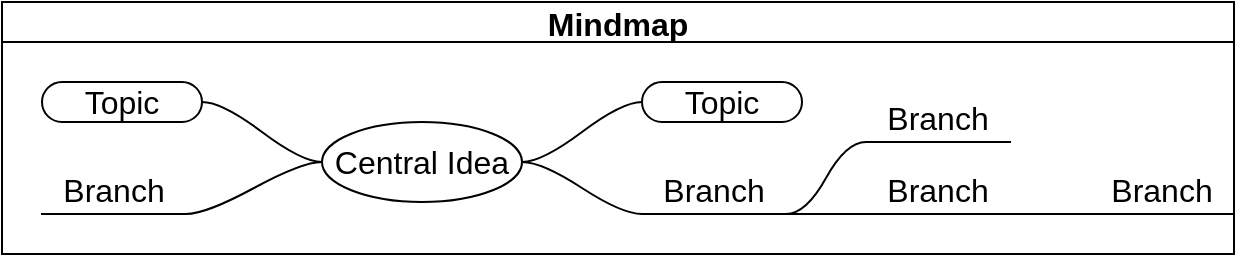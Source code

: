 <mxfile version="21.3.3" type="github">
  <diagram name="Page-1" id="5FS1pqAuRomtlN8CvkBf">
    <mxGraphModel dx="1288" dy="910" grid="1" gridSize="10" guides="1" tooltips="1" connect="1" arrows="1" fold="1" page="1" pageScale="1" pageWidth="850" pageHeight="1100" math="0" shadow="0">
      <root>
        <mxCell id="0" />
        <mxCell id="1" parent="0" />
        <mxCell id="cK-_uwuoxwfSaQwcO4mV-3" value="Mindmap" style="swimlane;startSize=20;horizontal=1;containerType=tree;fontSize=16;" vertex="1" parent="1">
          <mxGeometry x="130" y="230" width="616" height="126" as="geometry" />
        </mxCell>
        <mxCell id="cK-_uwuoxwfSaQwcO4mV-4" value="" style="edgeStyle=entityRelationEdgeStyle;startArrow=none;endArrow=none;segment=10;curved=1;sourcePerimeterSpacing=0;targetPerimeterSpacing=0;rounded=0;fontSize=12;startSize=8;endSize=8;" edge="1" parent="cK-_uwuoxwfSaQwcO4mV-3" source="cK-_uwuoxwfSaQwcO4mV-8" target="cK-_uwuoxwfSaQwcO4mV-9">
          <mxGeometry relative="1" as="geometry" />
        </mxCell>
        <mxCell id="cK-_uwuoxwfSaQwcO4mV-5" value="" style="edgeStyle=entityRelationEdgeStyle;startArrow=none;endArrow=none;segment=10;curved=1;sourcePerimeterSpacing=0;targetPerimeterSpacing=0;rounded=0;fontSize=12;startSize=8;endSize=8;" edge="1" parent="cK-_uwuoxwfSaQwcO4mV-3" source="cK-_uwuoxwfSaQwcO4mV-8" target="cK-_uwuoxwfSaQwcO4mV-10">
          <mxGeometry relative="1" as="geometry" />
        </mxCell>
        <mxCell id="cK-_uwuoxwfSaQwcO4mV-6" value="" style="edgeStyle=entityRelationEdgeStyle;startArrow=none;endArrow=none;segment=10;curved=1;sourcePerimeterSpacing=0;targetPerimeterSpacing=0;rounded=0;fontSize=12;startSize=8;endSize=8;" edge="1" parent="cK-_uwuoxwfSaQwcO4mV-3" source="cK-_uwuoxwfSaQwcO4mV-8" target="cK-_uwuoxwfSaQwcO4mV-11">
          <mxGeometry relative="1" as="geometry" />
        </mxCell>
        <mxCell id="cK-_uwuoxwfSaQwcO4mV-7" value="" style="edgeStyle=entityRelationEdgeStyle;startArrow=none;endArrow=none;segment=10;curved=1;sourcePerimeterSpacing=0;targetPerimeterSpacing=0;rounded=0;fontSize=12;startSize=8;endSize=8;" edge="1" parent="cK-_uwuoxwfSaQwcO4mV-3" source="cK-_uwuoxwfSaQwcO4mV-8" target="cK-_uwuoxwfSaQwcO4mV-12">
          <mxGeometry relative="1" as="geometry" />
        </mxCell>
        <mxCell id="cK-_uwuoxwfSaQwcO4mV-8" value="Central Idea" style="ellipse;whiteSpace=wrap;html=1;align=center;treeFolding=1;treeMoving=1;newEdgeStyle={&quot;edgeStyle&quot;:&quot;entityRelationEdgeStyle&quot;,&quot;startArrow&quot;:&quot;none&quot;,&quot;endArrow&quot;:&quot;none&quot;,&quot;segment&quot;:10,&quot;curved&quot;:1,&quot;sourcePerimeterSpacing&quot;:0,&quot;targetPerimeterSpacing&quot;:0};fontSize=16;" vertex="1" parent="cK-_uwuoxwfSaQwcO4mV-3">
          <mxGeometry x="160" y="60" width="100" height="40" as="geometry" />
        </mxCell>
        <mxCell id="cK-_uwuoxwfSaQwcO4mV-9" value="Topic" style="whiteSpace=wrap;html=1;rounded=1;arcSize=50;align=center;verticalAlign=middle;strokeWidth=1;autosize=1;spacing=4;treeFolding=1;treeMoving=1;newEdgeStyle={&quot;edgeStyle&quot;:&quot;entityRelationEdgeStyle&quot;,&quot;startArrow&quot;:&quot;none&quot;,&quot;endArrow&quot;:&quot;none&quot;,&quot;segment&quot;:10,&quot;curved&quot;:1,&quot;sourcePerimeterSpacing&quot;:0,&quot;targetPerimeterSpacing&quot;:0};fontSize=16;" vertex="1" parent="cK-_uwuoxwfSaQwcO4mV-3">
          <mxGeometry x="320" y="40" width="80" height="20" as="geometry" />
        </mxCell>
        <mxCell id="cK-_uwuoxwfSaQwcO4mV-10" value="Branch" style="whiteSpace=wrap;html=1;shape=partialRectangle;top=0;left=0;bottom=1;right=0;points=[[0,1],[1,1]];fillColor=none;align=center;verticalAlign=bottom;routingCenterY=0.5;snapToPoint=1;autosize=1;treeFolding=1;treeMoving=1;newEdgeStyle={&quot;edgeStyle&quot;:&quot;entityRelationEdgeStyle&quot;,&quot;startArrow&quot;:&quot;none&quot;,&quot;endArrow&quot;:&quot;none&quot;,&quot;segment&quot;:10,&quot;curved&quot;:1,&quot;sourcePerimeterSpacing&quot;:0,&quot;targetPerimeterSpacing&quot;:0};fontSize=16;" vertex="1" parent="cK-_uwuoxwfSaQwcO4mV-3">
          <mxGeometry x="320" y="80" width="72" height="26" as="geometry" />
        </mxCell>
        <mxCell id="cK-_uwuoxwfSaQwcO4mV-11" value="Topic" style="whiteSpace=wrap;html=1;rounded=1;arcSize=50;align=center;verticalAlign=middle;strokeWidth=1;autosize=1;spacing=4;treeFolding=1;treeMoving=1;newEdgeStyle={&quot;edgeStyle&quot;:&quot;entityRelationEdgeStyle&quot;,&quot;startArrow&quot;:&quot;none&quot;,&quot;endArrow&quot;:&quot;none&quot;,&quot;segment&quot;:10,&quot;curved&quot;:1,&quot;sourcePerimeterSpacing&quot;:0,&quot;targetPerimeterSpacing&quot;:0};fontSize=16;" vertex="1" parent="cK-_uwuoxwfSaQwcO4mV-3">
          <mxGeometry x="20" y="40" width="80" height="20" as="geometry" />
        </mxCell>
        <mxCell id="cK-_uwuoxwfSaQwcO4mV-12" value="Branch" style="whiteSpace=wrap;html=1;shape=partialRectangle;top=0;left=0;bottom=1;right=0;points=[[0,1],[1,1]];fillColor=none;align=center;verticalAlign=bottom;routingCenterY=0.5;snapToPoint=1;autosize=1;treeFolding=1;treeMoving=1;newEdgeStyle={&quot;edgeStyle&quot;:&quot;entityRelationEdgeStyle&quot;,&quot;startArrow&quot;:&quot;none&quot;,&quot;endArrow&quot;:&quot;none&quot;,&quot;segment&quot;:10,&quot;curved&quot;:1,&quot;sourcePerimeterSpacing&quot;:0,&quot;targetPerimeterSpacing&quot;:0};fontSize=16;" vertex="1" parent="cK-_uwuoxwfSaQwcO4mV-3">
          <mxGeometry x="20" y="80" width="72" height="26" as="geometry" />
        </mxCell>
        <mxCell id="cK-_uwuoxwfSaQwcO4mV-13" value="" style="edgeStyle=entityRelationEdgeStyle;startArrow=none;endArrow=none;segment=10;curved=1;sourcePerimeterSpacing=0;targetPerimeterSpacing=0;rounded=0;fontSize=12;startSize=8;endSize=8;" edge="1" target="cK-_uwuoxwfSaQwcO4mV-14" source="cK-_uwuoxwfSaQwcO4mV-10" parent="cK-_uwuoxwfSaQwcO4mV-3">
          <mxGeometry relative="1" as="geometry">
            <mxPoint x="480" y="360" as="sourcePoint" />
          </mxGeometry>
        </mxCell>
        <mxCell id="cK-_uwuoxwfSaQwcO4mV-14" value="Branch" style="whiteSpace=wrap;html=1;shape=partialRectangle;top=0;left=0;bottom=1;right=0;points=[[0,1],[1,1]];fillColor=none;align=center;verticalAlign=bottom;routingCenterY=0.5;snapToPoint=1;autosize=1;treeFolding=1;treeMoving=1;newEdgeStyle={&quot;edgeStyle&quot;:&quot;entityRelationEdgeStyle&quot;,&quot;startArrow&quot;:&quot;none&quot;,&quot;endArrow&quot;:&quot;none&quot;,&quot;segment&quot;:10,&quot;curved&quot;:1,&quot;sourcePerimeterSpacing&quot;:0,&quot;targetPerimeterSpacing&quot;:0};fontSize=16;" vertex="1" parent="cK-_uwuoxwfSaQwcO4mV-3">
          <mxGeometry x="432" y="80" width="72" height="26" as="geometry" />
        </mxCell>
        <mxCell id="cK-_uwuoxwfSaQwcO4mV-15" value="" style="edgeStyle=entityRelationEdgeStyle;startArrow=none;endArrow=none;segment=10;curved=1;sourcePerimeterSpacing=0;targetPerimeterSpacing=0;rounded=0;fontSize=12;startSize=8;endSize=8;" edge="1" target="cK-_uwuoxwfSaQwcO4mV-16" source="cK-_uwuoxwfSaQwcO4mV-10" parent="cK-_uwuoxwfSaQwcO4mV-3">
          <mxGeometry relative="1" as="geometry">
            <mxPoint x="612" y="386" as="sourcePoint" />
          </mxGeometry>
        </mxCell>
        <mxCell id="cK-_uwuoxwfSaQwcO4mV-16" value="Branch" style="whiteSpace=wrap;html=1;shape=partialRectangle;top=0;left=0;bottom=1;right=0;points=[[0,1],[1,1]];fillColor=none;align=center;verticalAlign=bottom;routingCenterY=0.5;snapToPoint=1;autosize=1;treeFolding=1;treeMoving=1;newEdgeStyle={&quot;edgeStyle&quot;:&quot;entityRelationEdgeStyle&quot;,&quot;startArrow&quot;:&quot;none&quot;,&quot;endArrow&quot;:&quot;none&quot;,&quot;segment&quot;:10,&quot;curved&quot;:1,&quot;sourcePerimeterSpacing&quot;:0,&quot;targetPerimeterSpacing&quot;:0};fontSize=16;" vertex="1" parent="cK-_uwuoxwfSaQwcO4mV-3">
          <mxGeometry x="432" y="44" width="72" height="26" as="geometry" />
        </mxCell>
        <mxCell id="cK-_uwuoxwfSaQwcO4mV-17" value="" style="edgeStyle=entityRelationEdgeStyle;startArrow=none;endArrow=none;segment=10;curved=1;sourcePerimeterSpacing=0;targetPerimeterSpacing=0;rounded=0;fontSize=12;startSize=8;endSize=8;" edge="1" target="cK-_uwuoxwfSaQwcO4mV-18" source="cK-_uwuoxwfSaQwcO4mV-14" parent="cK-_uwuoxwfSaQwcO4mV-3">
          <mxGeometry relative="1" as="geometry">
            <mxPoint x="612" y="386" as="sourcePoint" />
          </mxGeometry>
        </mxCell>
        <mxCell id="cK-_uwuoxwfSaQwcO4mV-18" value="Branch" style="whiteSpace=wrap;html=1;shape=partialRectangle;top=0;left=0;bottom=1;right=0;points=[[0,1],[1,1]];fillColor=none;align=center;verticalAlign=bottom;routingCenterY=0.5;snapToPoint=1;autosize=1;treeFolding=1;treeMoving=1;newEdgeStyle={&quot;edgeStyle&quot;:&quot;entityRelationEdgeStyle&quot;,&quot;startArrow&quot;:&quot;none&quot;,&quot;endArrow&quot;:&quot;none&quot;,&quot;segment&quot;:10,&quot;curved&quot;:1,&quot;sourcePerimeterSpacing&quot;:0,&quot;targetPerimeterSpacing&quot;:0};fontSize=16;" vertex="1" parent="cK-_uwuoxwfSaQwcO4mV-3">
          <mxGeometry x="544" y="80" width="72" height="26" as="geometry" />
        </mxCell>
      </root>
    </mxGraphModel>
  </diagram>
</mxfile>
